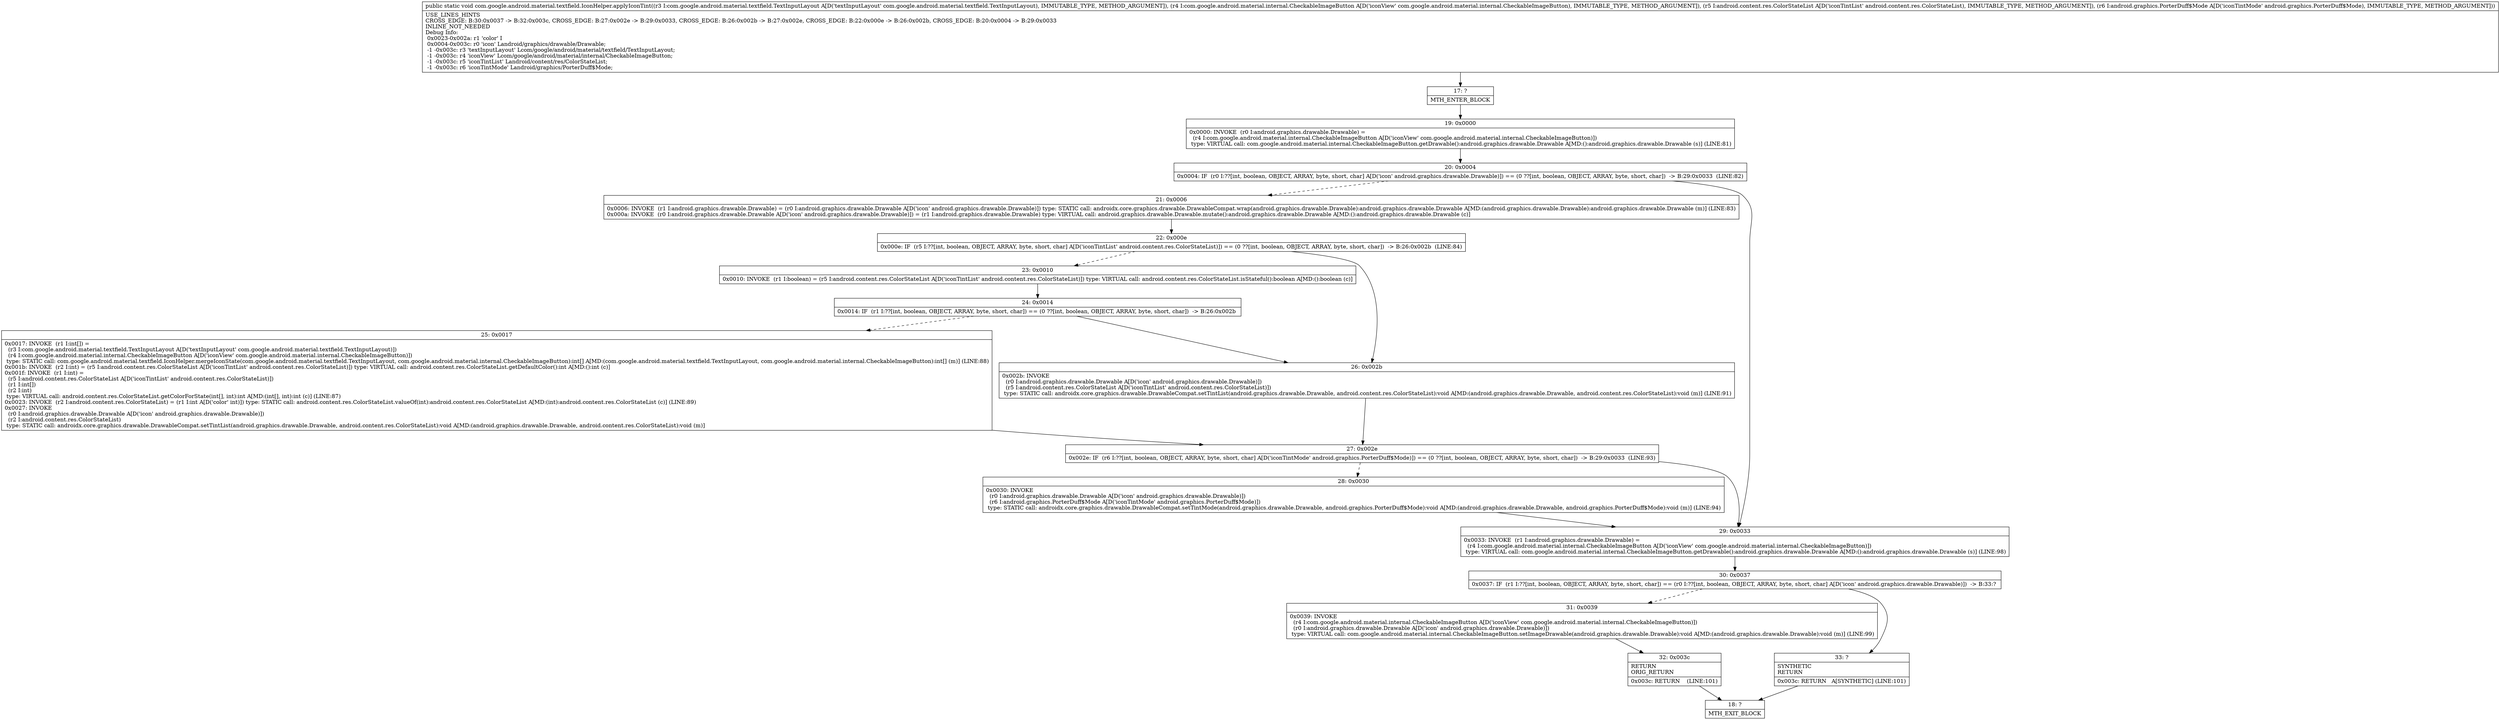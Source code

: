 digraph "CFG forcom.google.android.material.textfield.IconHelper.applyIconTint(Lcom\/google\/android\/material\/textfield\/TextInputLayout;Lcom\/google\/android\/material\/internal\/CheckableImageButton;Landroid\/content\/res\/ColorStateList;Landroid\/graphics\/PorterDuff$Mode;)V" {
Node_17 [shape=record,label="{17\:\ ?|MTH_ENTER_BLOCK\l}"];
Node_19 [shape=record,label="{19\:\ 0x0000|0x0000: INVOKE  (r0 I:android.graphics.drawable.Drawable) = \l  (r4 I:com.google.android.material.internal.CheckableImageButton A[D('iconView' com.google.android.material.internal.CheckableImageButton)])\l type: VIRTUAL call: com.google.android.material.internal.CheckableImageButton.getDrawable():android.graphics.drawable.Drawable A[MD:():android.graphics.drawable.Drawable (s)] (LINE:81)\l}"];
Node_20 [shape=record,label="{20\:\ 0x0004|0x0004: IF  (r0 I:??[int, boolean, OBJECT, ARRAY, byte, short, char] A[D('icon' android.graphics.drawable.Drawable)]) == (0 ??[int, boolean, OBJECT, ARRAY, byte, short, char])  \-\> B:29:0x0033  (LINE:82)\l}"];
Node_21 [shape=record,label="{21\:\ 0x0006|0x0006: INVOKE  (r1 I:android.graphics.drawable.Drawable) = (r0 I:android.graphics.drawable.Drawable A[D('icon' android.graphics.drawable.Drawable)]) type: STATIC call: androidx.core.graphics.drawable.DrawableCompat.wrap(android.graphics.drawable.Drawable):android.graphics.drawable.Drawable A[MD:(android.graphics.drawable.Drawable):android.graphics.drawable.Drawable (m)] (LINE:83)\l0x000a: INVOKE  (r0 I:android.graphics.drawable.Drawable A[D('icon' android.graphics.drawable.Drawable)]) = (r1 I:android.graphics.drawable.Drawable) type: VIRTUAL call: android.graphics.drawable.Drawable.mutate():android.graphics.drawable.Drawable A[MD:():android.graphics.drawable.Drawable (c)]\l}"];
Node_22 [shape=record,label="{22\:\ 0x000e|0x000e: IF  (r5 I:??[int, boolean, OBJECT, ARRAY, byte, short, char] A[D('iconTintList' android.content.res.ColorStateList)]) == (0 ??[int, boolean, OBJECT, ARRAY, byte, short, char])  \-\> B:26:0x002b  (LINE:84)\l}"];
Node_23 [shape=record,label="{23\:\ 0x0010|0x0010: INVOKE  (r1 I:boolean) = (r5 I:android.content.res.ColorStateList A[D('iconTintList' android.content.res.ColorStateList)]) type: VIRTUAL call: android.content.res.ColorStateList.isStateful():boolean A[MD:():boolean (c)]\l}"];
Node_24 [shape=record,label="{24\:\ 0x0014|0x0014: IF  (r1 I:??[int, boolean, OBJECT, ARRAY, byte, short, char]) == (0 ??[int, boolean, OBJECT, ARRAY, byte, short, char])  \-\> B:26:0x002b \l}"];
Node_25 [shape=record,label="{25\:\ 0x0017|0x0017: INVOKE  (r1 I:int[]) = \l  (r3 I:com.google.android.material.textfield.TextInputLayout A[D('textInputLayout' com.google.android.material.textfield.TextInputLayout)])\l  (r4 I:com.google.android.material.internal.CheckableImageButton A[D('iconView' com.google.android.material.internal.CheckableImageButton)])\l type: STATIC call: com.google.android.material.textfield.IconHelper.mergeIconState(com.google.android.material.textfield.TextInputLayout, com.google.android.material.internal.CheckableImageButton):int[] A[MD:(com.google.android.material.textfield.TextInputLayout, com.google.android.material.internal.CheckableImageButton):int[] (m)] (LINE:88)\l0x001b: INVOKE  (r2 I:int) = (r5 I:android.content.res.ColorStateList A[D('iconTintList' android.content.res.ColorStateList)]) type: VIRTUAL call: android.content.res.ColorStateList.getDefaultColor():int A[MD:():int (c)]\l0x001f: INVOKE  (r1 I:int) = \l  (r5 I:android.content.res.ColorStateList A[D('iconTintList' android.content.res.ColorStateList)])\l  (r1 I:int[])\l  (r2 I:int)\l type: VIRTUAL call: android.content.res.ColorStateList.getColorForState(int[], int):int A[MD:(int[], int):int (c)] (LINE:87)\l0x0023: INVOKE  (r2 I:android.content.res.ColorStateList) = (r1 I:int A[D('color' int)]) type: STATIC call: android.content.res.ColorStateList.valueOf(int):android.content.res.ColorStateList A[MD:(int):android.content.res.ColorStateList (c)] (LINE:89)\l0x0027: INVOKE  \l  (r0 I:android.graphics.drawable.Drawable A[D('icon' android.graphics.drawable.Drawable)])\l  (r2 I:android.content.res.ColorStateList)\l type: STATIC call: androidx.core.graphics.drawable.DrawableCompat.setTintList(android.graphics.drawable.Drawable, android.content.res.ColorStateList):void A[MD:(android.graphics.drawable.Drawable, android.content.res.ColorStateList):void (m)]\l}"];
Node_27 [shape=record,label="{27\:\ 0x002e|0x002e: IF  (r6 I:??[int, boolean, OBJECT, ARRAY, byte, short, char] A[D('iconTintMode' android.graphics.PorterDuff$Mode)]) == (0 ??[int, boolean, OBJECT, ARRAY, byte, short, char])  \-\> B:29:0x0033  (LINE:93)\l}"];
Node_28 [shape=record,label="{28\:\ 0x0030|0x0030: INVOKE  \l  (r0 I:android.graphics.drawable.Drawable A[D('icon' android.graphics.drawable.Drawable)])\l  (r6 I:android.graphics.PorterDuff$Mode A[D('iconTintMode' android.graphics.PorterDuff$Mode)])\l type: STATIC call: androidx.core.graphics.drawable.DrawableCompat.setTintMode(android.graphics.drawable.Drawable, android.graphics.PorterDuff$Mode):void A[MD:(android.graphics.drawable.Drawable, android.graphics.PorterDuff$Mode):void (m)] (LINE:94)\l}"];
Node_26 [shape=record,label="{26\:\ 0x002b|0x002b: INVOKE  \l  (r0 I:android.graphics.drawable.Drawable A[D('icon' android.graphics.drawable.Drawable)])\l  (r5 I:android.content.res.ColorStateList A[D('iconTintList' android.content.res.ColorStateList)])\l type: STATIC call: androidx.core.graphics.drawable.DrawableCompat.setTintList(android.graphics.drawable.Drawable, android.content.res.ColorStateList):void A[MD:(android.graphics.drawable.Drawable, android.content.res.ColorStateList):void (m)] (LINE:91)\l}"];
Node_29 [shape=record,label="{29\:\ 0x0033|0x0033: INVOKE  (r1 I:android.graphics.drawable.Drawable) = \l  (r4 I:com.google.android.material.internal.CheckableImageButton A[D('iconView' com.google.android.material.internal.CheckableImageButton)])\l type: VIRTUAL call: com.google.android.material.internal.CheckableImageButton.getDrawable():android.graphics.drawable.Drawable A[MD:():android.graphics.drawable.Drawable (s)] (LINE:98)\l}"];
Node_30 [shape=record,label="{30\:\ 0x0037|0x0037: IF  (r1 I:??[int, boolean, OBJECT, ARRAY, byte, short, char]) == (r0 I:??[int, boolean, OBJECT, ARRAY, byte, short, char] A[D('icon' android.graphics.drawable.Drawable)])  \-\> B:33:? \l}"];
Node_31 [shape=record,label="{31\:\ 0x0039|0x0039: INVOKE  \l  (r4 I:com.google.android.material.internal.CheckableImageButton A[D('iconView' com.google.android.material.internal.CheckableImageButton)])\l  (r0 I:android.graphics.drawable.Drawable A[D('icon' android.graphics.drawable.Drawable)])\l type: VIRTUAL call: com.google.android.material.internal.CheckableImageButton.setImageDrawable(android.graphics.drawable.Drawable):void A[MD:(android.graphics.drawable.Drawable):void (m)] (LINE:99)\l}"];
Node_32 [shape=record,label="{32\:\ 0x003c|RETURN\lORIG_RETURN\l|0x003c: RETURN    (LINE:101)\l}"];
Node_18 [shape=record,label="{18\:\ ?|MTH_EXIT_BLOCK\l}"];
Node_33 [shape=record,label="{33\:\ ?|SYNTHETIC\lRETURN\l|0x003c: RETURN   A[SYNTHETIC] (LINE:101)\l}"];
MethodNode[shape=record,label="{public static void com.google.android.material.textfield.IconHelper.applyIconTint((r3 I:com.google.android.material.textfield.TextInputLayout A[D('textInputLayout' com.google.android.material.textfield.TextInputLayout), IMMUTABLE_TYPE, METHOD_ARGUMENT]), (r4 I:com.google.android.material.internal.CheckableImageButton A[D('iconView' com.google.android.material.internal.CheckableImageButton), IMMUTABLE_TYPE, METHOD_ARGUMENT]), (r5 I:android.content.res.ColorStateList A[D('iconTintList' android.content.res.ColorStateList), IMMUTABLE_TYPE, METHOD_ARGUMENT]), (r6 I:android.graphics.PorterDuff$Mode A[D('iconTintMode' android.graphics.PorterDuff$Mode), IMMUTABLE_TYPE, METHOD_ARGUMENT]))  | USE_LINES_HINTS\lCROSS_EDGE: B:30:0x0037 \-\> B:32:0x003c, CROSS_EDGE: B:27:0x002e \-\> B:29:0x0033, CROSS_EDGE: B:26:0x002b \-\> B:27:0x002e, CROSS_EDGE: B:22:0x000e \-\> B:26:0x002b, CROSS_EDGE: B:20:0x0004 \-\> B:29:0x0033\lINLINE_NOT_NEEDED\lDebug Info:\l  0x0023\-0x002a: r1 'color' I\l  0x0004\-0x003c: r0 'icon' Landroid\/graphics\/drawable\/Drawable;\l  \-1 \-0x003c: r3 'textInputLayout' Lcom\/google\/android\/material\/textfield\/TextInputLayout;\l  \-1 \-0x003c: r4 'iconView' Lcom\/google\/android\/material\/internal\/CheckableImageButton;\l  \-1 \-0x003c: r5 'iconTintList' Landroid\/content\/res\/ColorStateList;\l  \-1 \-0x003c: r6 'iconTintMode' Landroid\/graphics\/PorterDuff$Mode;\l}"];
MethodNode -> Node_17;Node_17 -> Node_19;
Node_19 -> Node_20;
Node_20 -> Node_21[style=dashed];
Node_20 -> Node_29;
Node_21 -> Node_22;
Node_22 -> Node_23[style=dashed];
Node_22 -> Node_26;
Node_23 -> Node_24;
Node_24 -> Node_25[style=dashed];
Node_24 -> Node_26;
Node_25 -> Node_27;
Node_27 -> Node_28[style=dashed];
Node_27 -> Node_29;
Node_28 -> Node_29;
Node_26 -> Node_27;
Node_29 -> Node_30;
Node_30 -> Node_31[style=dashed];
Node_30 -> Node_33;
Node_31 -> Node_32;
Node_32 -> Node_18;
Node_33 -> Node_18;
}

